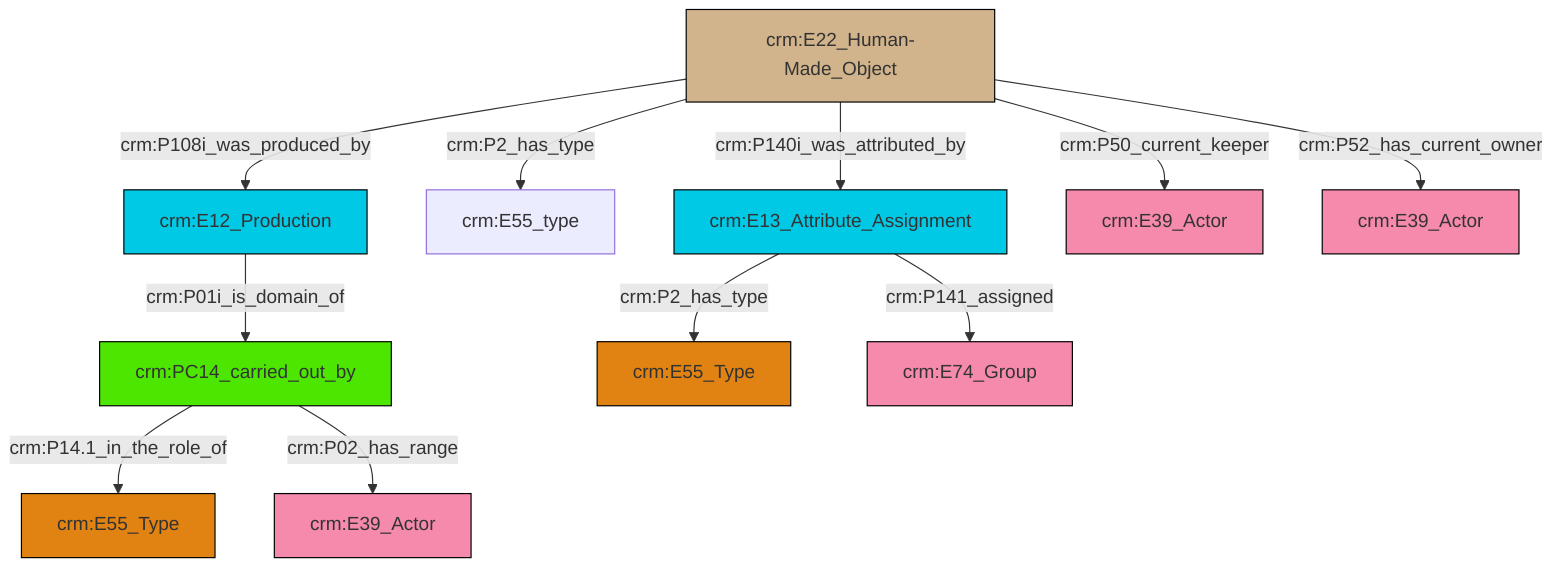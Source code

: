 graph TD
classDef Literal fill:#f2f2f2,stroke:#000000;
classDef CRM_Entity fill:#FFFFFF,stroke:#000000;
classDef Temporal_Entity fill:#00C9E6, stroke:#000000;
classDef Type fill:#E18312, stroke:#000000;
classDef Time-Span fill:#2C9C91, stroke:#000000;
classDef Appellation fill:#FFEB7F, stroke:#000000;
classDef Place fill:#008836, stroke:#000000;
classDef Persistent_Item fill:#B266B2, stroke:#000000;
classDef Conceptual_Object fill:#FFD700, stroke:#000000;
classDef Physical_Thing fill:#D2B48C, stroke:#000000;
classDef Actor fill:#f58aad, stroke:#000000;
classDef PC_Classes fill:#4ce600, stroke:#000000;
classDef Multi fill:#cccccc,stroke:#000000;

4["crm:E13_Attribute_Assignment"]:::Temporal_Entity -->|crm:P2_has_type| 0["crm:E55_Type"]:::Type
9["crm:E22_Human-Made_Object"]:::Physical_Thing -->|crm:P108i_was_produced_by| 7["crm:E12_Production"]:::Temporal_Entity
7["crm:E12_Production"]:::Temporal_Entity -->|crm:P01i_is_domain_of| 2["crm:PC14_carried_out_by"]:::PC_Classes
2["crm:PC14_carried_out_by"]:::PC_Classes -->|crm:P14.1_in_the_role_of| 10["crm:E55_Type"]:::Type
9["crm:E22_Human-Made_Object"]:::Physical_Thing -->|crm:P2_has_type| 14["crm:E55_type"]:::Default
2["crm:PC14_carried_out_by"]:::PC_Classes -->|crm:P02_has_range| 17["crm:E39_Actor"]:::Actor
4["crm:E13_Attribute_Assignment"]:::Temporal_Entity -->|crm:P141_assigned| 5["crm:E74_Group"]:::Actor
9["crm:E22_Human-Made_Object"]:::Physical_Thing -->|crm:P140i_was_attributed_by| 4["crm:E13_Attribute_Assignment"]:::Temporal_Entity
9["crm:E22_Human-Made_Object"]:::Physical_Thing -->|crm:P50_current_keeper| 20["crm:E39_Actor"]:::Actor
9["crm:E22_Human-Made_Object"]:::Physical_Thing -->|crm:P52_has_current_owner| 12["crm:E39_Actor"]:::Actor